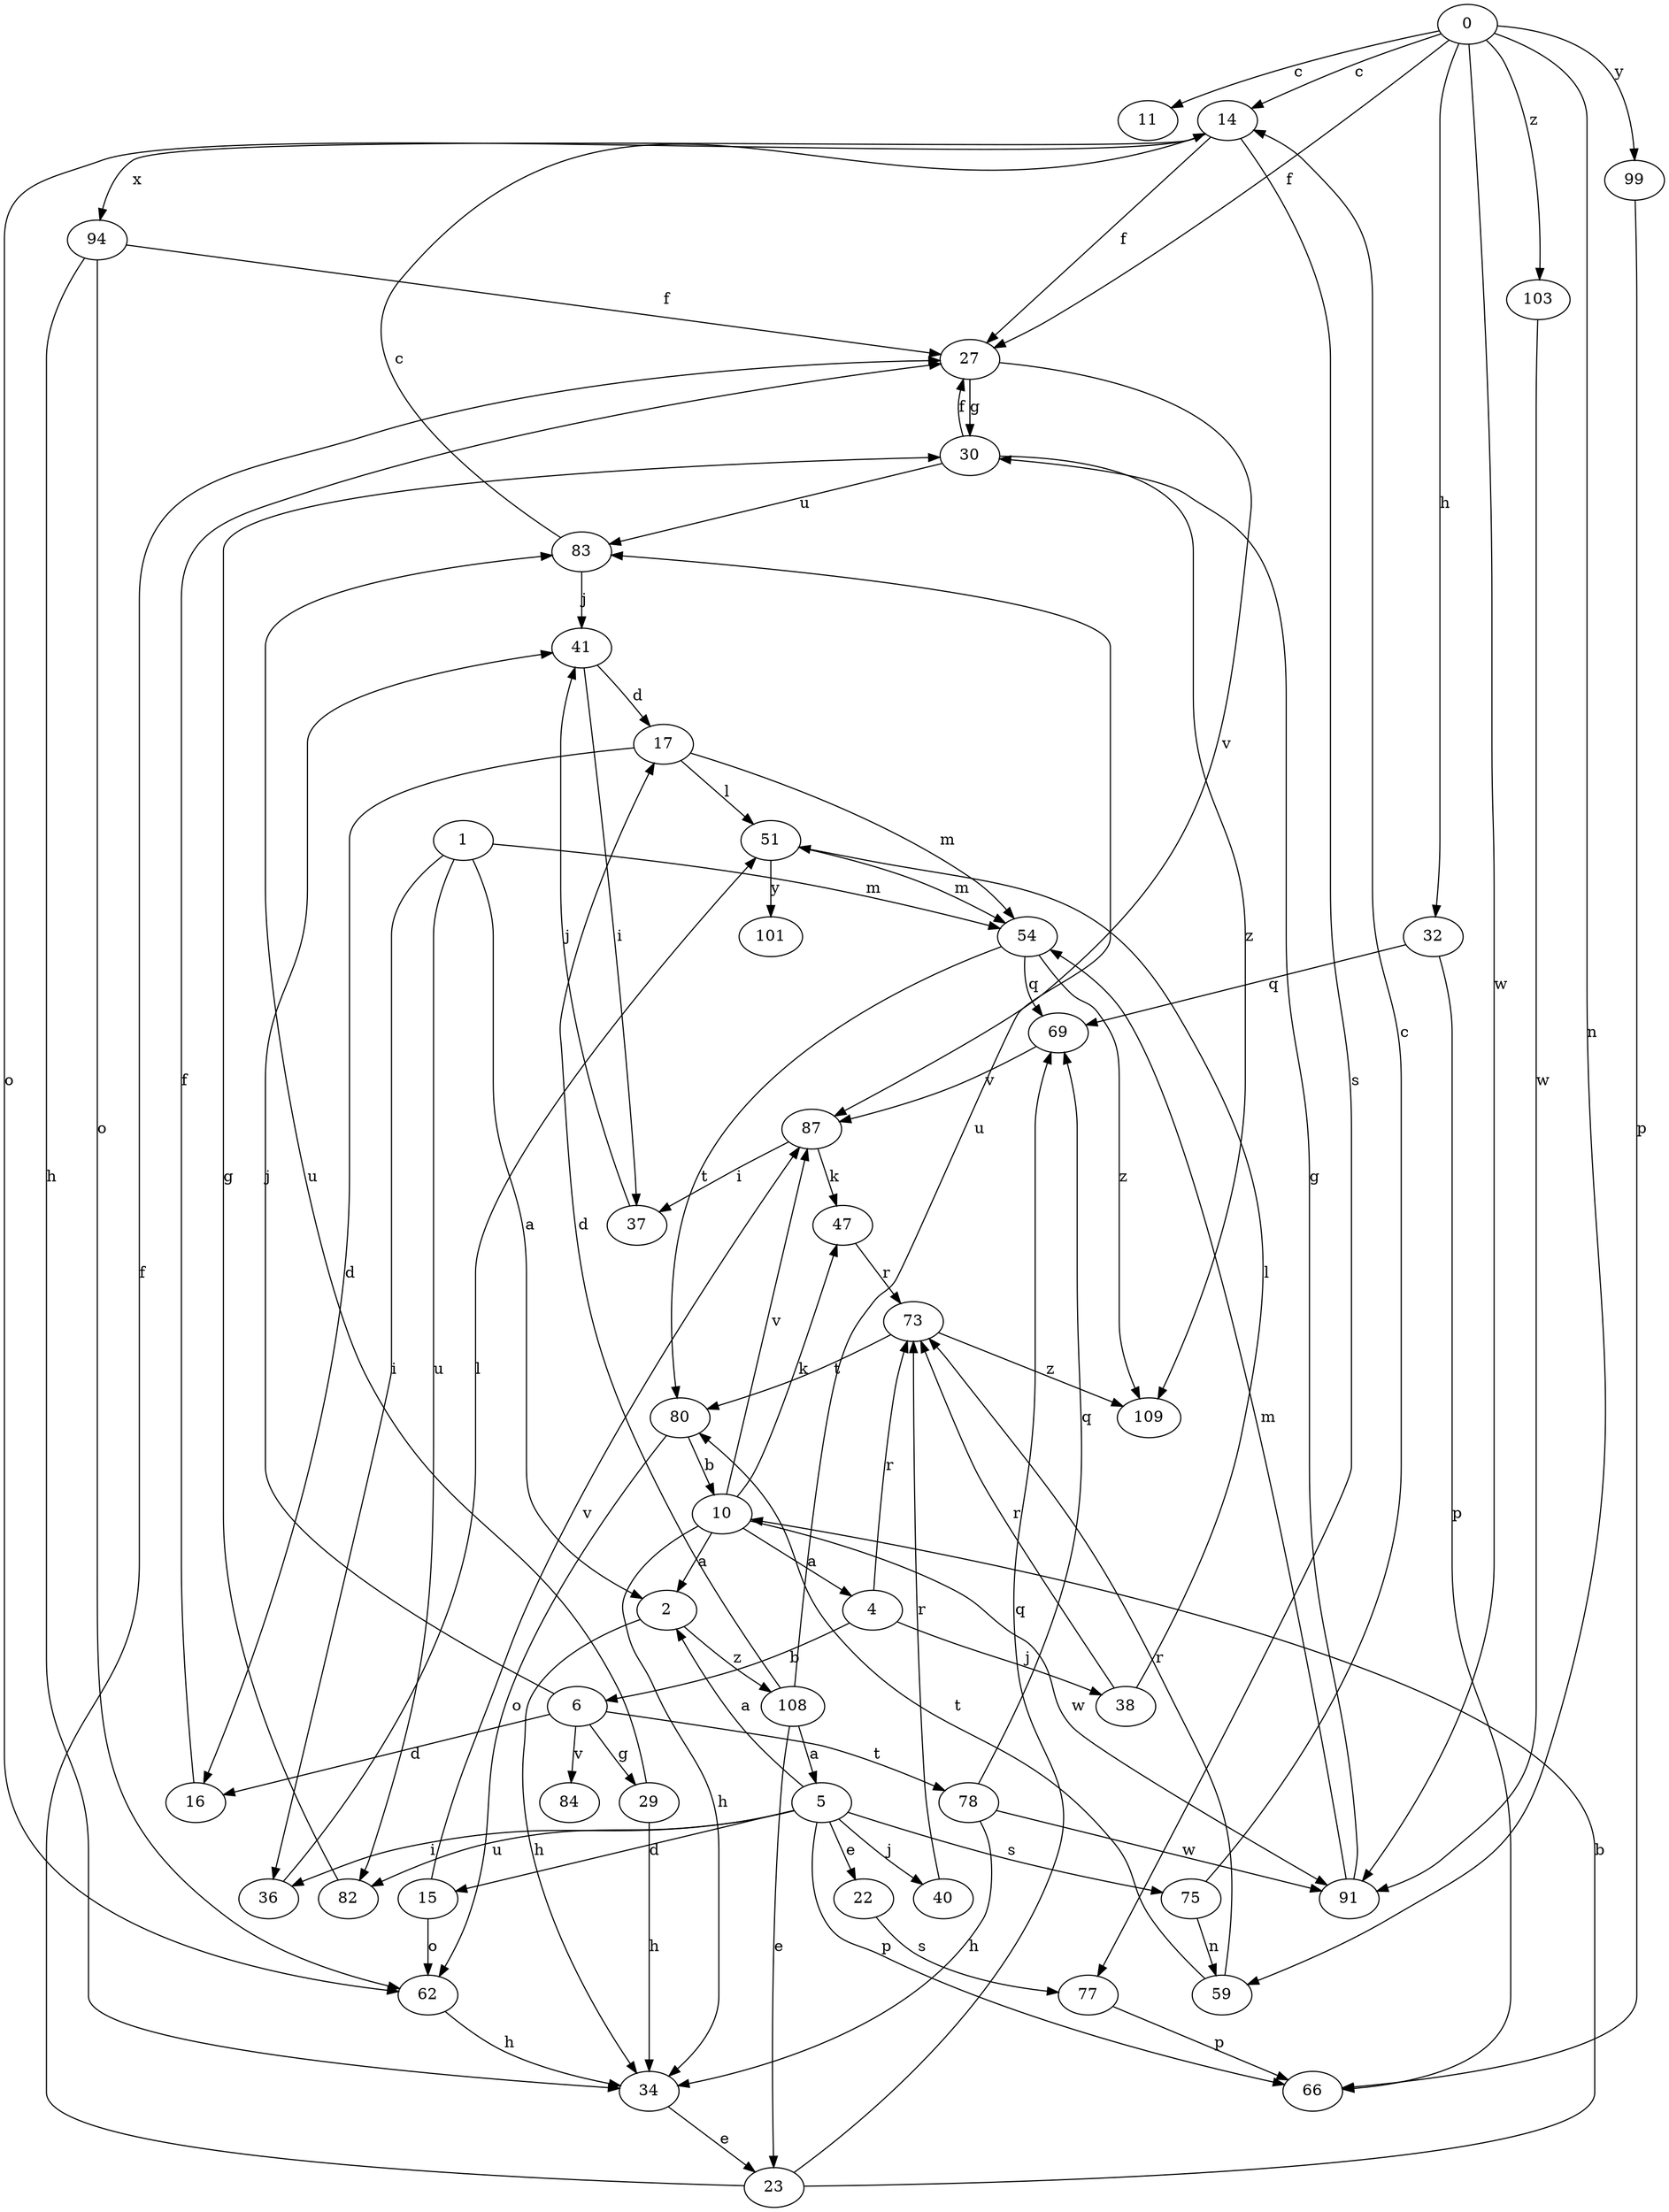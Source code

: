 strict digraph  {
0;
1;
2;
4;
5;
6;
10;
11;
14;
15;
16;
17;
22;
23;
27;
29;
30;
32;
34;
36;
37;
38;
40;
41;
47;
51;
54;
59;
62;
66;
69;
73;
75;
77;
78;
80;
82;
83;
84;
87;
91;
94;
99;
101;
103;
108;
109;
0 -> 11  [label=c];
0 -> 14  [label=c];
0 -> 27  [label=f];
0 -> 32  [label=h];
0 -> 59  [label=n];
0 -> 91  [label=w];
0 -> 99  [label=y];
0 -> 103  [label=z];
1 -> 2  [label=a];
1 -> 36  [label=i];
1 -> 54  [label=m];
1 -> 82  [label=u];
2 -> 34  [label=h];
2 -> 108  [label=z];
4 -> 6  [label=b];
4 -> 38  [label=j];
4 -> 73  [label=r];
5 -> 2  [label=a];
5 -> 15  [label=d];
5 -> 22  [label=e];
5 -> 36  [label=i];
5 -> 40  [label=j];
5 -> 66  [label=p];
5 -> 75  [label=s];
5 -> 82  [label=u];
6 -> 16  [label=d];
6 -> 29  [label=g];
6 -> 41  [label=j];
6 -> 78  [label=t];
6 -> 84  [label=v];
10 -> 2  [label=a];
10 -> 4  [label=a];
10 -> 34  [label=h];
10 -> 47  [label=k];
10 -> 87  [label=v];
10 -> 91  [label=w];
14 -> 27  [label=f];
14 -> 62  [label=o];
14 -> 77  [label=s];
14 -> 94  [label=x];
15 -> 62  [label=o];
15 -> 87  [label=v];
16 -> 27  [label=f];
17 -> 16  [label=d];
17 -> 51  [label=l];
17 -> 54  [label=m];
22 -> 77  [label=s];
23 -> 10  [label=b];
23 -> 27  [label=f];
23 -> 69  [label=q];
27 -> 30  [label=g];
27 -> 87  [label=v];
29 -> 34  [label=h];
29 -> 83  [label=u];
30 -> 27  [label=f];
30 -> 83  [label=u];
30 -> 109  [label=z];
32 -> 66  [label=p];
32 -> 69  [label=q];
34 -> 23  [label=e];
36 -> 51  [label=l];
37 -> 41  [label=j];
38 -> 51  [label=l];
38 -> 73  [label=r];
40 -> 73  [label=r];
41 -> 17  [label=d];
41 -> 37  [label=i];
47 -> 73  [label=r];
51 -> 54  [label=m];
51 -> 101  [label=y];
54 -> 69  [label=q];
54 -> 80  [label=t];
54 -> 109  [label=z];
59 -> 73  [label=r];
59 -> 80  [label=t];
62 -> 34  [label=h];
69 -> 87  [label=v];
73 -> 80  [label=t];
73 -> 109  [label=z];
75 -> 14  [label=c];
75 -> 59  [label=n];
77 -> 66  [label=p];
78 -> 34  [label=h];
78 -> 69  [label=q];
78 -> 91  [label=w];
80 -> 10  [label=b];
80 -> 62  [label=o];
82 -> 30  [label=g];
83 -> 14  [label=c];
83 -> 41  [label=j];
87 -> 37  [label=i];
87 -> 47  [label=k];
91 -> 30  [label=g];
91 -> 54  [label=m];
94 -> 27  [label=f];
94 -> 34  [label=h];
94 -> 62  [label=o];
99 -> 66  [label=p];
103 -> 91  [label=w];
108 -> 5  [label=a];
108 -> 17  [label=d];
108 -> 23  [label=e];
108 -> 83  [label=u];
}
